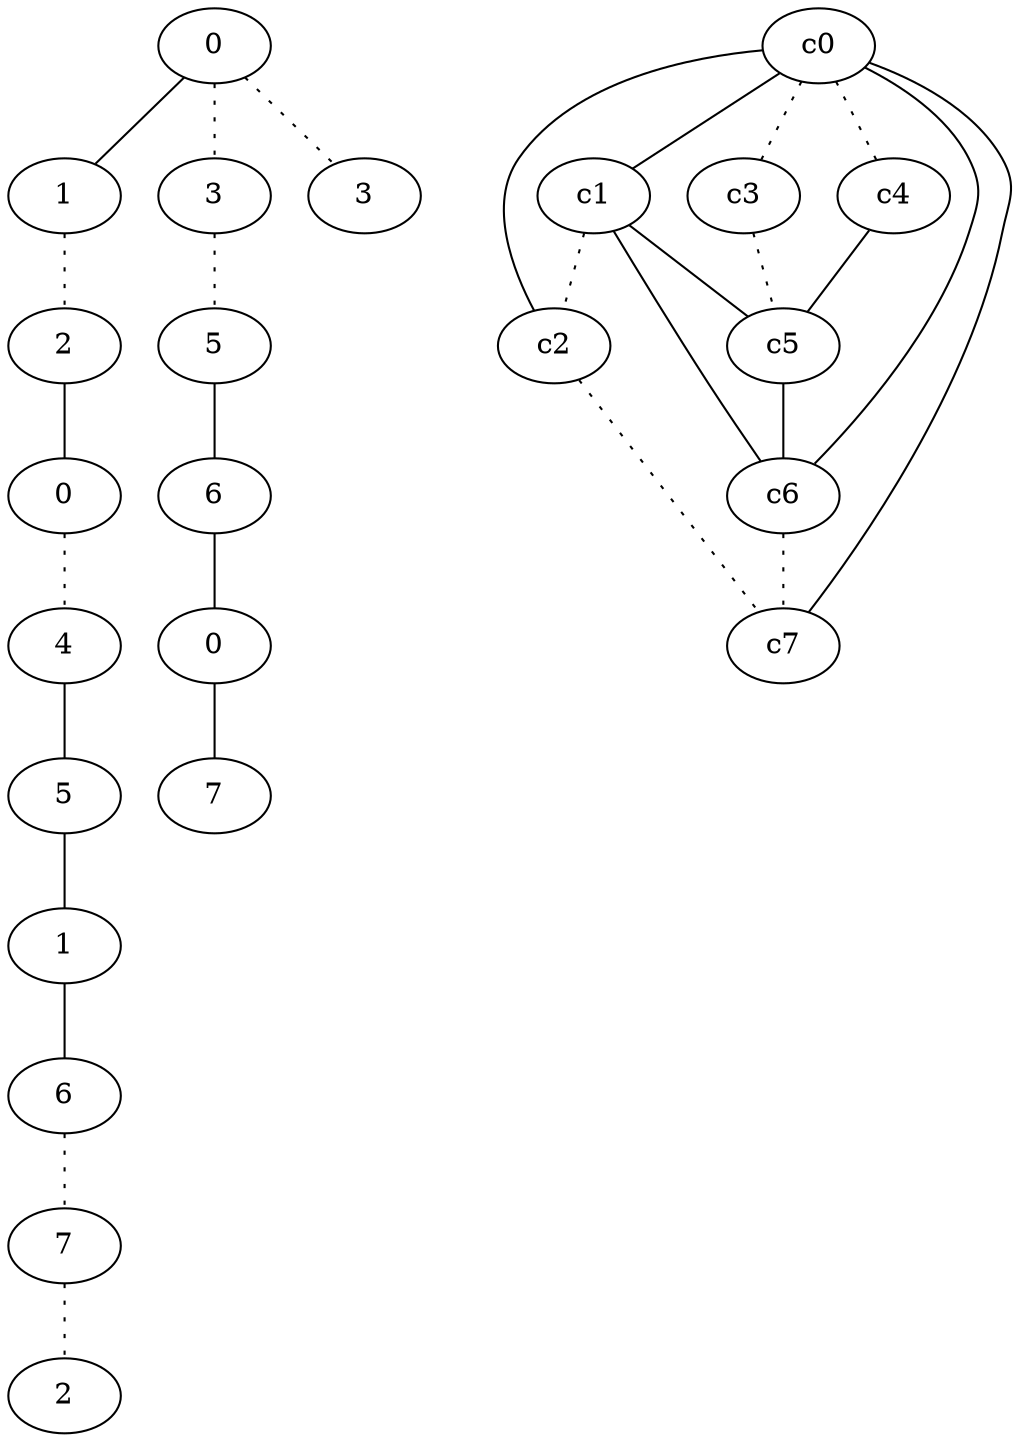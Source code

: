 graph {
a0[label=0];
a1[label=1];
a2[label=2];
a3[label=0];
a4[label=4];
a5[label=5];
a6[label=1];
a7[label=6];
a8[label=7];
a9[label=2];
a10[label=3];
a11[label=5];
a12[label=6];
a13[label=0];
a14[label=7];
a15[label=3];
a0 -- a1;
a0 -- a10 [style=dotted];
a0 -- a15 [style=dotted];
a1 -- a2 [style=dotted];
a2 -- a3;
a3 -- a4 [style=dotted];
a4 -- a5;
a5 -- a6;
a6 -- a7;
a7 -- a8 [style=dotted];
a8 -- a9 [style=dotted];
a10 -- a11 [style=dotted];
a11 -- a12;
a12 -- a13;
a13 -- a14;
c0 -- c1;
c0 -- c2;
c0 -- c3 [style=dotted];
c0 -- c4 [style=dotted];
c0 -- c6;
c0 -- c7;
c1 -- c2 [style=dotted];
c1 -- c5;
c1 -- c6;
c2 -- c7 [style=dotted];
c3 -- c5 [style=dotted];
c4 -- c5;
c5 -- c6;
c6 -- c7 [style=dotted];
}
